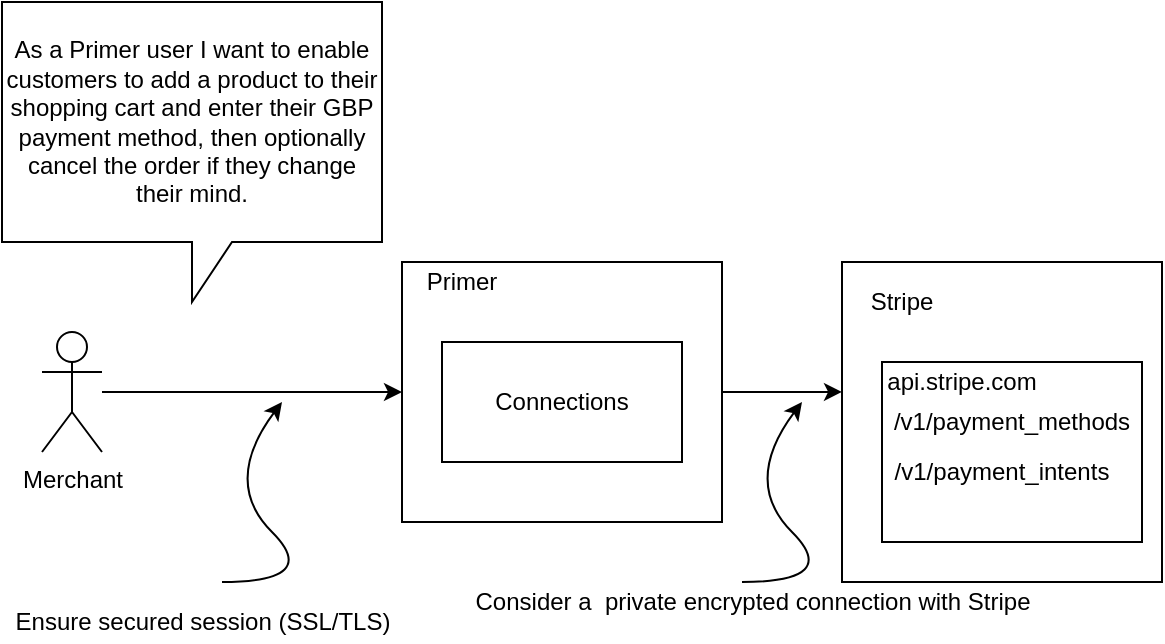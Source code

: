 <mxfile version="14.4.6" pages="2"><diagram id="gj3XCBrvb6cU4qnOi9ET" name="user"><mxGraphModel dx="782" dy="432" grid="1" gridSize="10" guides="1" tooltips="1" connect="1" arrows="1" fold="1" page="1" pageScale="1" pageWidth="850" pageHeight="1100" math="0" shadow="0"><root><mxCell id="0"/><mxCell id="1" parent="0"/><mxCell id="5H_M4isln3i0V1LT5yLH-5" value="" style="rounded=0;whiteSpace=wrap;html=1;" vertex="1" parent="1"><mxGeometry x="470" y="150" width="160" height="160" as="geometry"/></mxCell><mxCell id="5H_M4isln3i0V1LT5yLH-13" value="" style="edgeStyle=orthogonalEdgeStyle;rounded=0;orthogonalLoop=1;jettySize=auto;html=1;" edge="1" parent="1" source="5H_M4isln3i0V1LT5yLH-1" target="5H_M4isln3i0V1LT5yLH-8"><mxGeometry relative="1" as="geometry"/></mxCell><mxCell id="5H_M4isln3i0V1LT5yLH-1" value="Merchant" style="shape=umlActor;verticalLabelPosition=bottom;verticalAlign=top;html=1;outlineConnect=0;" vertex="1" parent="1"><mxGeometry x="70" y="185" width="30" height="60" as="geometry"/></mxCell><mxCell id="5H_M4isln3i0V1LT5yLH-6" value="Stripe" style="text;html=1;strokeColor=none;fillColor=none;align=center;verticalAlign=middle;whiteSpace=wrap;rounded=0;" vertex="1" parent="1"><mxGeometry x="480" y="160" width="40" height="20" as="geometry"/></mxCell><mxCell id="WKPhB_SQGtO728gxhYxk-14" style="edgeStyle=orthogonalEdgeStyle;rounded=0;orthogonalLoop=1;jettySize=auto;html=1;entryX=0;entryY=0.406;entryDx=0;entryDy=0;entryPerimeter=0;" edge="1" parent="1" source="5H_M4isln3i0V1LT5yLH-8" target="5H_M4isln3i0V1LT5yLH-5"><mxGeometry relative="1" as="geometry"/></mxCell><mxCell id="5H_M4isln3i0V1LT5yLH-8" value="" style="rounded=0;whiteSpace=wrap;html=1;" vertex="1" parent="1"><mxGeometry x="250" y="150" width="160" height="130" as="geometry"/></mxCell><mxCell id="5H_M4isln3i0V1LT5yLH-9" value="Primer" style="text;html=1;strokeColor=none;fillColor=none;align=center;verticalAlign=middle;whiteSpace=wrap;rounded=0;" vertex="1" parent="1"><mxGeometry x="260" y="150" width="40" height="20" as="geometry"/></mxCell><mxCell id="5H_M4isln3i0V1LT5yLH-11" value="Connections" style="rounded=0;whiteSpace=wrap;html=1;" vertex="1" parent="1"><mxGeometry x="270" y="190" width="120" height="60" as="geometry"/></mxCell><mxCell id="5H_M4isln3i0V1LT5yLH-14" value="As a Primer user I want to enable customers to add a product to their shopping cart and enter their GBP payment method, then optionally cancel the order if they change their mind. " style="shape=callout;whiteSpace=wrap;html=1;perimeter=calloutPerimeter;" vertex="1" parent="1"><mxGeometry x="50" y="20" width="190" height="150" as="geometry"/></mxCell><mxCell id="WKPhB_SQGtO728gxhYxk-1" value="Ensure secured session (SSL/TLS)" style="text;html=1;align=center;verticalAlign=middle;resizable=0;points=[];autosize=1;" vertex="1" parent="1"><mxGeometry x="50" y="320" width="200" height="20" as="geometry"/></mxCell><mxCell id="WKPhB_SQGtO728gxhYxk-2" value="" style="curved=1;endArrow=classic;html=1;" edge="1" parent="1"><mxGeometry width="50" height="50" relative="1" as="geometry"><mxPoint x="160" y="310" as="sourcePoint"/><mxPoint x="190" y="220" as="targetPoint"/><Array as="points"><mxPoint x="210" y="310"/><mxPoint x="160" y="260"/></Array></mxGeometry></mxCell><mxCell id="WKPhB_SQGtO728gxhYxk-3" value="" style="curved=1;endArrow=classic;html=1;" edge="1" parent="1"><mxGeometry width="50" height="50" relative="1" as="geometry"><mxPoint x="420" y="310" as="sourcePoint"/><mxPoint x="450" y="220" as="targetPoint"/><Array as="points"><mxPoint x="470" y="310"/><mxPoint x="420" y="260"/></Array></mxGeometry></mxCell><mxCell id="WKPhB_SQGtO728gxhYxk-4" value="Consider a&amp;nbsp; private encrypted connection with Stripe" style="text;html=1;align=center;verticalAlign=middle;resizable=0;points=[];autosize=1;" vertex="1" parent="1"><mxGeometry x="280" y="310" width="290" height="20" as="geometry"/></mxCell><mxCell id="WKPhB_SQGtO728gxhYxk-7" value="" style="rounded=0;whiteSpace=wrap;html=1;" vertex="1" parent="1"><mxGeometry x="490" y="200" width="130" height="90" as="geometry"/></mxCell><mxCell id="WKPhB_SQGtO728gxhYxk-9" value="/v1/payment_intents" style="text;html=1;strokeColor=none;fillColor=none;align=center;verticalAlign=middle;whiteSpace=wrap;rounded=0;" vertex="1" parent="1"><mxGeometry x="530" y="245" width="40" height="20" as="geometry"/></mxCell><mxCell id="WKPhB_SQGtO728gxhYxk-10" value="/v1/payment_methods" style="text;html=1;strokeColor=none;fillColor=none;align=center;verticalAlign=middle;whiteSpace=wrap;rounded=0;" vertex="1" parent="1"><mxGeometry x="535" y="220" width="40" height="20" as="geometry"/></mxCell><mxCell id="WKPhB_SQGtO728gxhYxk-11" value="api.stripe.com" style="text;html=1;strokeColor=none;fillColor=none;align=center;verticalAlign=middle;whiteSpace=wrap;rounded=0;" vertex="1" parent="1"><mxGeometry x="510" y="200" width="40" height="20" as="geometry"/></mxCell></root></mxGraphModel></diagram><diagram id="GjMNG7JofmX5sNTDXIYw" name="workflow"><mxGraphModel dx="782" dy="432" grid="1" gridSize="10" guides="1" tooltips="1" connect="1" arrows="1" fold="1" page="1" pageScale="1" pageWidth="850" pageHeight="1100" math="0" shadow="0"><root><mxCell id="9CG7t9MFLdv0tz_5QfYl-0"/><mxCell id="9CG7t9MFLdv0tz_5QfYl-1" parent="9CG7t9MFLdv0tz_5QfYl-0"/><mxCell id="5xQd4TvNDigqPkljm4Bj-27" value="" style="rounded=1;whiteSpace=wrap;html=1;fillColor=#dae8fc;strokeColor=#6c8ebf;glass=0;opacity=40;" vertex="1" parent="9CG7t9MFLdv0tz_5QfYl-1"><mxGeometry x="200" y="20" width="530" height="240" as="geometry"/></mxCell><mxCell id="5xQd4TvNDigqPkljm4Bj-5" style="edgeStyle=orthogonalEdgeStyle;rounded=0;orthogonalLoop=1;jettySize=auto;html=1;entryX=0;entryY=0.5;entryDx=0;entryDy=0;exitX=1;exitY=0.5;exitDx=0;exitDy=0;" edge="1" parent="9CG7t9MFLdv0tz_5QfYl-1" target="5xQd4TvNDigqPkljm4Bj-4"><mxGeometry relative="1" as="geometry"><mxPoint x="170" y="100" as="sourcePoint"/></mxGeometry></mxCell><mxCell id="5xQd4TvNDigqPkljm4Bj-8" style="edgeStyle=orthogonalEdgeStyle;rounded=0;orthogonalLoop=1;jettySize=auto;html=1;entryX=0;entryY=0.5;entryDx=0;entryDy=0;" edge="1" parent="9CG7t9MFLdv0tz_5QfYl-1" source="5xQd4TvNDigqPkljm4Bj-4" target="5xQd4TvNDigqPkljm4Bj-6"><mxGeometry relative="1" as="geometry"/></mxCell><mxCell id="5xQd4TvNDigqPkljm4Bj-4" value="&lt;b&gt;1. &lt;/b&gt;Calls Stripe API to create a new PaymentMethod using the card details provided in the test" style="rounded=0;whiteSpace=wrap;html=1;" vertex="1" parent="9CG7t9MFLdv0tz_5QfYl-1"><mxGeometry x="250" y="60" width="140" height="80" as="geometry"/></mxCell><mxCell id="5xQd4TvNDigqPkljm4Bj-17" style="edgeStyle=orthogonalEdgeStyle;rounded=0;orthogonalLoop=1;jettySize=auto;html=1;exitX=0.25;exitY=1;exitDx=0;exitDy=0;entryX=0.5;entryY=0;entryDx=0;entryDy=0;" edge="1" parent="9CG7t9MFLdv0tz_5QfYl-1" source="5xQd4TvNDigqPkljm4Bj-6" target="5xQd4TvNDigqPkljm4Bj-12"><mxGeometry relative="1" as="geometry"/></mxCell><mxCell id="5xQd4TvNDigqPkljm4Bj-6" value="&lt;b&gt;2. &lt;/b&gt;Calls Stripe API again with the PaymentMethodId returned previously to create a paymentintent that will be captured manually and confirmed automatically once captured " style="rounded=0;whiteSpace=wrap;html=1;" vertex="1" parent="9CG7t9MFLdv0tz_5QfYl-1"><mxGeometry x="450" y="50" width="190" height="100" as="geometry"/></mxCell><mxCell id="5xQd4TvNDigqPkljm4Bj-36" style="edgeStyle=orthogonalEdgeStyle;rounded=0;orthogonalLoop=1;jettySize=auto;html=1;entryX=0.5;entryY=0;entryDx=0;entryDy=0;dashed=1;" edge="1" parent="9CG7t9MFLdv0tz_5QfYl-1" source="5xQd4TvNDigqPkljm4Bj-11" target="5xQd4TvNDigqPkljm4Bj-35"><mxGeometry relative="1" as="geometry"><Array as="points"><mxPoint x="560" y="250"/><mxPoint x="235" y="250"/></Array></mxGeometry></mxCell><mxCell id="5xQd4TvNDigqPkljm4Bj-11" value="'AUTHORIZED'" style="rounded=0;whiteSpace=wrap;html=1;" vertex="1" parent="9CG7t9MFLdv0tz_5QfYl-1"><mxGeometry x="550" y="180" width="100" height="60" as="geometry"/></mxCell><mxCell id="5xQd4TvNDigqPkljm4Bj-20" style="edgeStyle=orthogonalEdgeStyle;rounded=0;orthogonalLoop=1;jettySize=auto;html=1;dashed=1;" edge="1" parent="9CG7t9MFLdv0tz_5QfYl-1" source="5xQd4TvNDigqPkljm4Bj-12"><mxGeometry relative="1" as="geometry"><mxPoint x="130" y="130" as="targetPoint"/><Array as="points"><mxPoint x="130" y="210"/></Array></mxGeometry></mxCell><mxCell id="5xQd4TvNDigqPkljm4Bj-12" value="'FAILED'" style="rounded=0;whiteSpace=wrap;html=1;" vertex="1" parent="9CG7t9MFLdv0tz_5QfYl-1"><mxGeometry x="440" y="180" width="100" height="60" as="geometry"/></mxCell><mxCell id="5xQd4TvNDigqPkljm4Bj-19" style="edgeStyle=orthogonalEdgeStyle;rounded=0;orthogonalLoop=1;jettySize=auto;html=1;entryX=0.5;entryY=0;entryDx=0;entryDy=0;" edge="1" parent="9CG7t9MFLdv0tz_5QfYl-1"><mxGeometry relative="1" as="geometry"><mxPoint x="599.5" y="150" as="sourcePoint"/><mxPoint x="599.5" y="180" as="targetPoint"/><Array as="points"><mxPoint x="599.5" y="150"/></Array></mxGeometry></mxCell><mxCell id="5xQd4TvNDigqPkljm4Bj-28" value="Authorize" style="text;html=1;strokeColor=none;fillColor=none;align=center;verticalAlign=middle;whiteSpace=wrap;rounded=0;glass=0;opacity=40;fontStyle=1" vertex="1" parent="9CG7t9MFLdv0tz_5QfYl-1"><mxGeometry x="230" y="30" width="40" height="20" as="geometry"/></mxCell><mxCell id="5xQd4TvNDigqPkljm4Bj-29" value="" style="rounded=1;whiteSpace=wrap;html=1;fillColor=#dae8fc;strokeColor=#6c8ebf;glass=0;opacity=40;" vertex="1" parent="9CG7t9MFLdv0tz_5QfYl-1"><mxGeometry x="65" y="280" width="340" height="190" as="geometry"/></mxCell><mxCell id="5xQd4TvNDigqPkljm4Bj-33" value="Primer Connections" style="rounded=0;whiteSpace=wrap;html=1;glass=0;opacity=40;" vertex="1" parent="9CG7t9MFLdv0tz_5QfYl-1"><mxGeometry x="50" y="70" width="120" height="60" as="geometry"/></mxCell><mxCell id="5xQd4TvNDigqPkljm4Bj-34" value="&lt;b&gt;Capture&lt;/b&gt;" style="text;html=1;strokeColor=none;fillColor=none;align=center;verticalAlign=middle;whiteSpace=wrap;rounded=0;glass=0;opacity=40;" vertex="1" parent="9CG7t9MFLdv0tz_5QfYl-1"><mxGeometry x="100" y="290" width="40" height="20" as="geometry"/></mxCell><mxCell id="5xQd4TvNDigqPkljm4Bj-57" style="edgeStyle=orthogonalEdgeStyle;rounded=0;orthogonalLoop=1;jettySize=auto;html=1;entryX=0.5;entryY=0;entryDx=0;entryDy=0;" edge="1" parent="9CG7t9MFLdv0tz_5QfYl-1" source="5xQd4TvNDigqPkljm4Bj-35" target="5xQd4TvNDigqPkljm4Bj-41"><mxGeometry relative="1" as="geometry"><Array as="points"><mxPoint x="290" y="390"/><mxPoint x="290" y="390"/></Array></mxGeometry></mxCell><mxCell id="5xQd4TvNDigqPkljm4Bj-35" value="Calls Stripe's API to capture the full amount using the paymentintentid received when authorizing the intent. " style="rounded=0;whiteSpace=wrap;html=1;" vertex="1" parent="9CG7t9MFLdv0tz_5QfYl-1"><mxGeometry x="130" y="310" width="210" height="60" as="geometry"/></mxCell><mxCell id="5xQd4TvNDigqPkljm4Bj-37" value="" style="rounded=1;whiteSpace=wrap;html=1;fillColor=#dae8fc;strokeColor=#6c8ebf;glass=0;opacity=40;" vertex="1" parent="9CG7t9MFLdv0tz_5QfYl-1"><mxGeometry x="440" y="280" width="340" height="180" as="geometry"/></mxCell><mxCell id="5xQd4TvNDigqPkljm4Bj-38" value="&lt;b&gt;Cancel&lt;/b&gt;" style="text;html=1;strokeColor=none;fillColor=none;align=center;verticalAlign=middle;whiteSpace=wrap;rounded=0;glass=0;opacity=40;" vertex="1" parent="9CG7t9MFLdv0tz_5QfYl-1"><mxGeometry x="470" y="290" width="40" height="20" as="geometry"/></mxCell><mxCell id="5xQd4TvNDigqPkljm4Bj-40" style="edgeStyle=orthogonalEdgeStyle;rounded=0;orthogonalLoop=1;jettySize=auto;html=1;dashed=1;" edge="1" parent="9CG7t9MFLdv0tz_5QfYl-1" target="5xQd4TvNDigqPkljm4Bj-42"><mxGeometry relative="1" as="geometry"><mxPoint x="627.5" y="240" as="sourcePoint"/><mxPoint x="460" y="310" as="targetPoint"/><Array as="points"><mxPoint x="628" y="250"/><mxPoint x="600" y="250"/></Array></mxGeometry></mxCell><mxCell id="5xQd4TvNDigqPkljm4Bj-41" value="'SETTLED'" style="rounded=0;whiteSpace=wrap;html=1;" vertex="1" parent="9CG7t9MFLdv0tz_5QfYl-1"><mxGeometry x="240" y="400" width="100" height="60" as="geometry"/></mxCell><mxCell id="5xQd4TvNDigqPkljm4Bj-42" value="Calls Stripe's API to cancel the intent using the paymentIntentid received when authorizing the intent." style="rounded=0;whiteSpace=wrap;html=1;" vertex="1" parent="9CG7t9MFLdv0tz_5QfYl-1"><mxGeometry x="500" y="310" width="210" height="60" as="geometry"/></mxCell><mxCell id="5xQd4TvNDigqPkljm4Bj-43" value="'CANCELED'" style="rounded=0;whiteSpace=wrap;html=1;" vertex="1" parent="9CG7t9MFLdv0tz_5QfYl-1"><mxGeometry x="490" y="400" width="100" height="40" as="geometry"/></mxCell><mxCell id="5xQd4TvNDigqPkljm4Bj-58" style="edgeStyle=orthogonalEdgeStyle;rounded=0;orthogonalLoop=1;jettySize=auto;html=1;dashed=1;" edge="1" parent="9CG7t9MFLdv0tz_5QfYl-1" source="5xQd4TvNDigqPkljm4Bj-44"><mxGeometry relative="1" as="geometry"><mxPoint x="88" y="130" as="targetPoint"/><Array as="points"><mxPoint x="87" y="430"/></Array></mxGeometry></mxCell><mxCell id="5xQd4TvNDigqPkljm4Bj-44" value="'FAILED'" style="rounded=0;whiteSpace=wrap;html=1;" vertex="1" parent="9CG7t9MFLdv0tz_5QfYl-1"><mxGeometry x="110" y="400" width="100" height="60" as="geometry"/></mxCell><mxCell id="5xQd4TvNDigqPkljm4Bj-55" value="" style="edgeStyle=orthogonalEdgeStyle;rounded=0;orthogonalLoop=1;jettySize=auto;html=1;exitX=0.25;exitY=1;exitDx=0;exitDy=0;entryX=0.5;entryY=0;entryDx=0;entryDy=0;" edge="1" parent="9CG7t9MFLdv0tz_5QfYl-1" source="5xQd4TvNDigqPkljm4Bj-42" target="5xQd4TvNDigqPkljm4Bj-43"><mxGeometry relative="1" as="geometry"><mxPoint x="370" y="490" as="targetPoint"/><Array as="points"><mxPoint x="540" y="370"/></Array></mxGeometry></mxCell><mxCell id="5xQd4TvNDigqPkljm4Bj-59" style="edgeStyle=orthogonalEdgeStyle;rounded=0;orthogonalLoop=1;jettySize=auto;html=1;dashed=1;" edge="1" parent="9CG7t9MFLdv0tz_5QfYl-1" source="5xQd4TvNDigqPkljm4Bj-46"><mxGeometry relative="1" as="geometry"><mxPoint x="60" y="130" as="targetPoint"/><Array as="points"><mxPoint x="650" y="480"/><mxPoint x="60" y="480"/></Array></mxGeometry></mxCell><mxCell id="5xQd4TvNDigqPkljm4Bj-46" value="'FAILED'" style="rounded=0;whiteSpace=wrap;html=1;" vertex="1" parent="9CG7t9MFLdv0tz_5QfYl-1"><mxGeometry x="600" y="400" width="100" height="40" as="geometry"/></mxCell><mxCell id="5xQd4TvNDigqPkljm4Bj-47" style="edgeStyle=orthogonalEdgeStyle;rounded=0;orthogonalLoop=1;jettySize=auto;html=1;" edge="1" parent="9CG7t9MFLdv0tz_5QfYl-1" target="5xQd4TvNDigqPkljm4Bj-46"><mxGeometry relative="1" as="geometry"><mxPoint x="650" y="370" as="sourcePoint"/><mxPoint x="650" y="390" as="targetPoint"/><Array as="points"/></mxGeometry></mxCell><mxCell id="5xQd4TvNDigqPkljm4Bj-49" style="edgeStyle=orthogonalEdgeStyle;rounded=0;orthogonalLoop=1;jettySize=auto;html=1;" edge="1" parent="9CG7t9MFLdv0tz_5QfYl-1" target="5xQd4TvNDigqPkljm4Bj-44"><mxGeometry relative="1" as="geometry"><mxPoint x="150" y="370" as="sourcePoint"/><mxPoint x="150" y="390" as="targetPoint"/><Array as="points"><mxPoint x="150" y="400"/><mxPoint x="150" y="400"/></Array></mxGeometry></mxCell><mxCell id="5xQd4TvNDigqPkljm4Bj-63" value="&lt;h1&gt;Capturable and Cancelable Payment Workflow&lt;br&gt;&lt;/h1&gt;" style="text;html=1;strokeColor=none;fillColor=none;spacing=5;spacingTop=-20;whiteSpace=wrap;overflow=hidden;rounded=0;glass=0;opacity=40;" vertex="1" parent="9CG7t9MFLdv0tz_5QfYl-1"><mxGeometry x="20" y="500" width="350" height="80" as="geometry"/></mxCell></root></mxGraphModel></diagram></mxfile>
